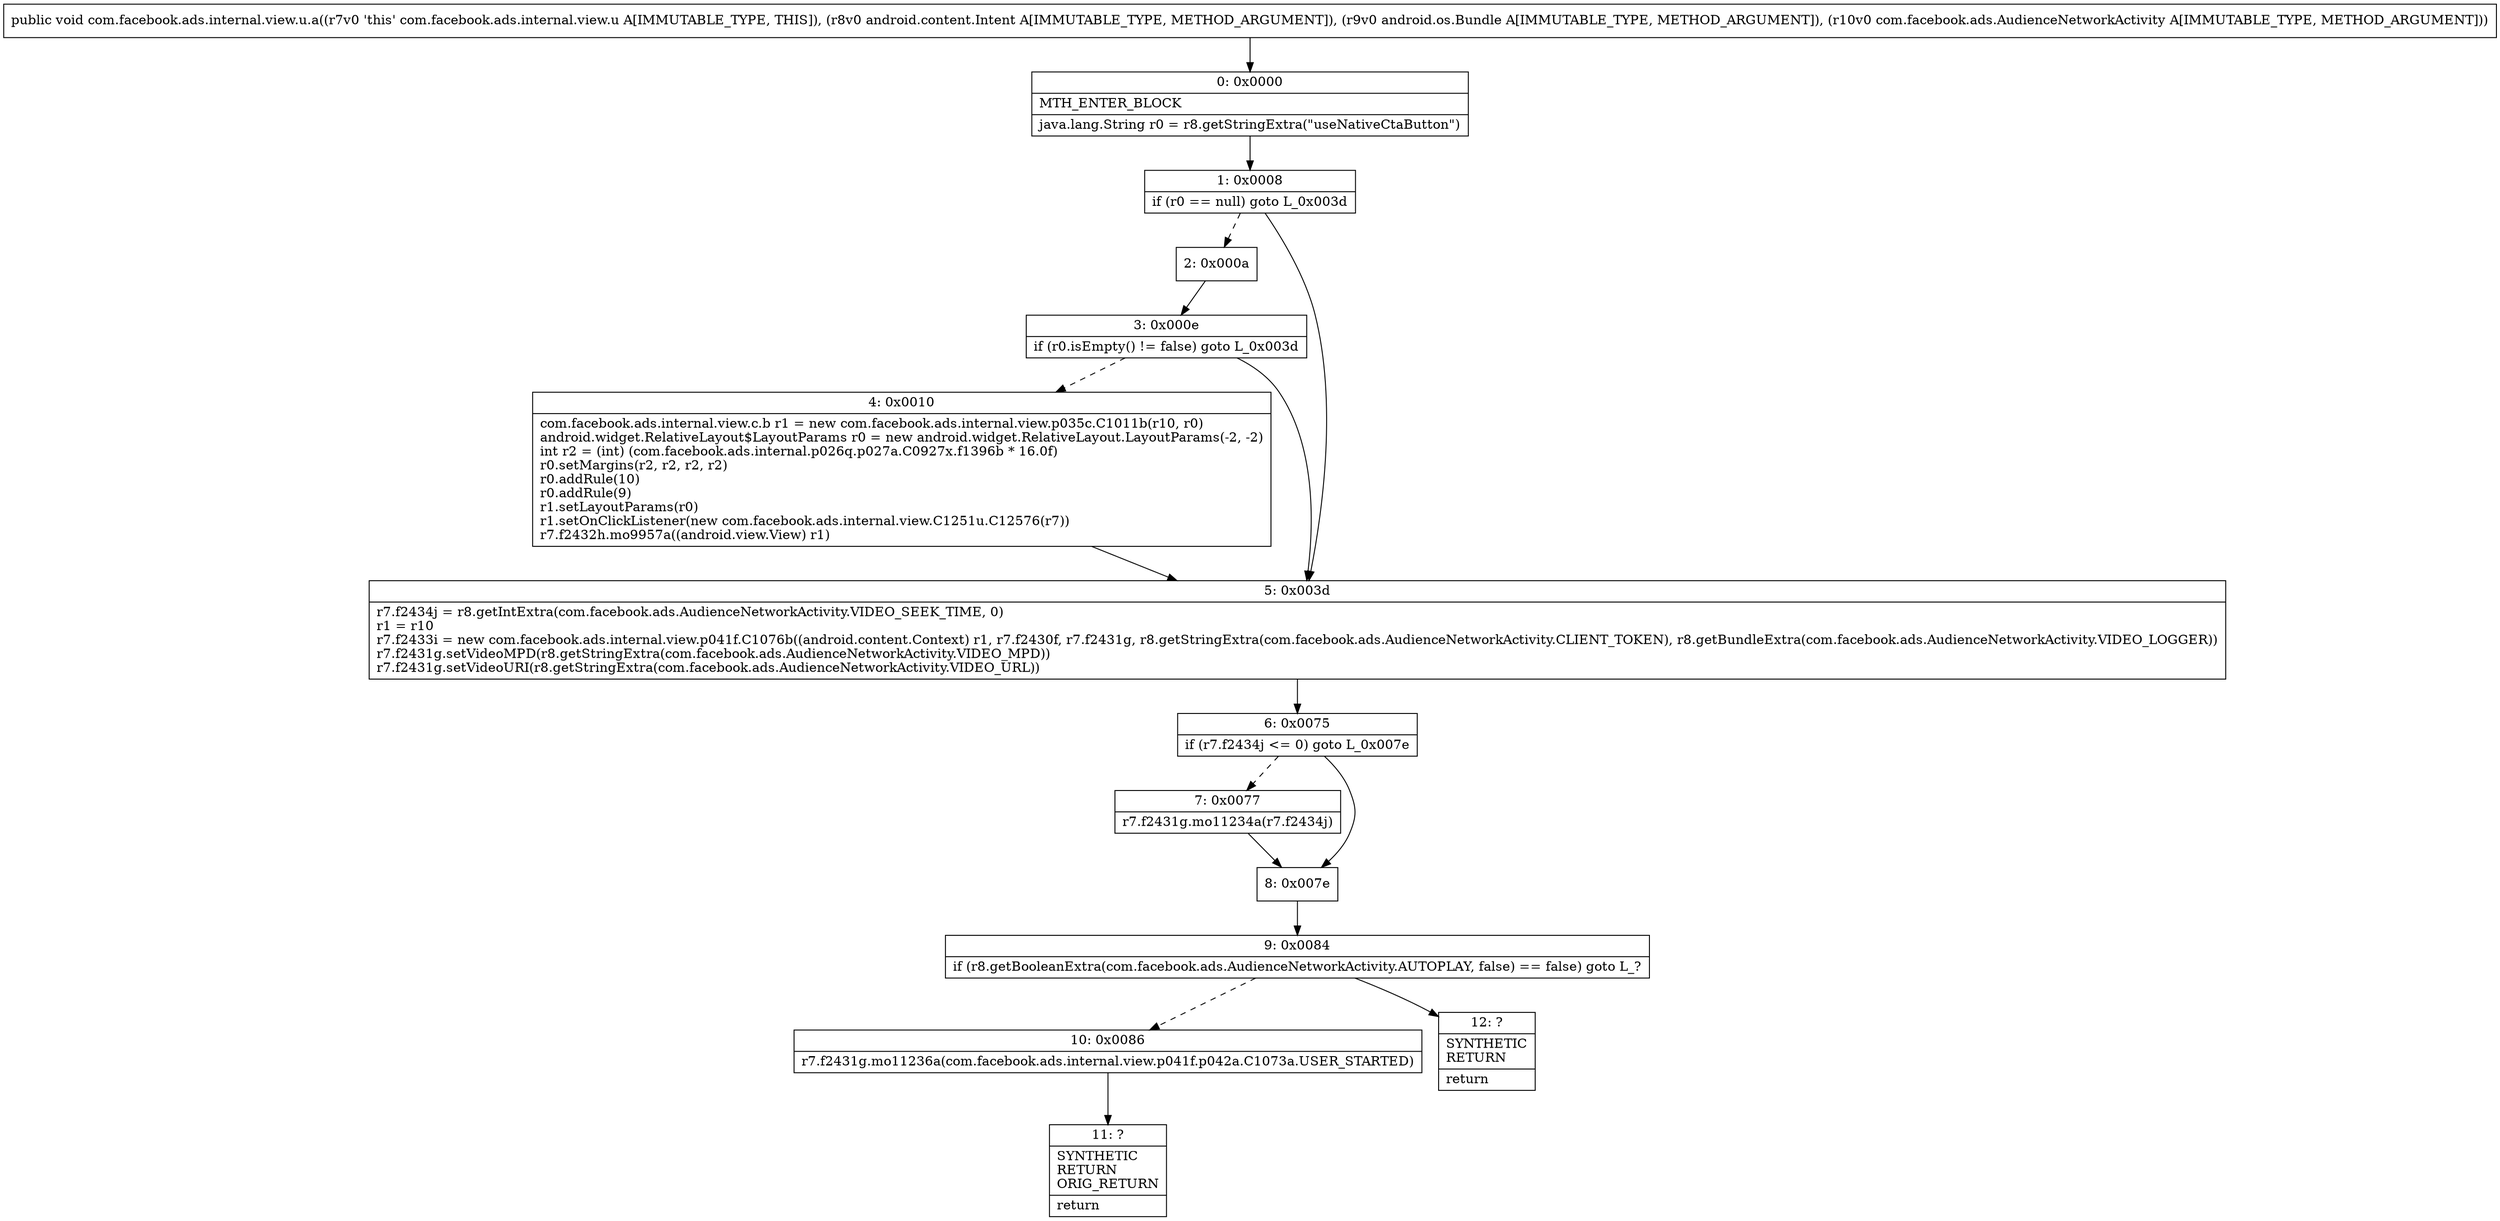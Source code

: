 digraph "CFG forcom.facebook.ads.internal.view.u.a(Landroid\/content\/Intent;Landroid\/os\/Bundle;Lcom\/facebook\/ads\/AudienceNetworkActivity;)V" {
Node_0 [shape=record,label="{0\:\ 0x0000|MTH_ENTER_BLOCK\l|java.lang.String r0 = r8.getStringExtra(\"useNativeCtaButton\")\l}"];
Node_1 [shape=record,label="{1\:\ 0x0008|if (r0 == null) goto L_0x003d\l}"];
Node_2 [shape=record,label="{2\:\ 0x000a}"];
Node_3 [shape=record,label="{3\:\ 0x000e|if (r0.isEmpty() != false) goto L_0x003d\l}"];
Node_4 [shape=record,label="{4\:\ 0x0010|com.facebook.ads.internal.view.c.b r1 = new com.facebook.ads.internal.view.p035c.C1011b(r10, r0)\landroid.widget.RelativeLayout$LayoutParams r0 = new android.widget.RelativeLayout.LayoutParams(\-2, \-2)\lint r2 = (int) (com.facebook.ads.internal.p026q.p027a.C0927x.f1396b * 16.0f)\lr0.setMargins(r2, r2, r2, r2)\lr0.addRule(10)\lr0.addRule(9)\lr1.setLayoutParams(r0)\lr1.setOnClickListener(new com.facebook.ads.internal.view.C1251u.C12576(r7))\lr7.f2432h.mo9957a((android.view.View) r1)\l}"];
Node_5 [shape=record,label="{5\:\ 0x003d|r7.f2434j = r8.getIntExtra(com.facebook.ads.AudienceNetworkActivity.VIDEO_SEEK_TIME, 0)\lr1 = r10\lr7.f2433i = new com.facebook.ads.internal.view.p041f.C1076b((android.content.Context) r1, r7.f2430f, r7.f2431g, r8.getStringExtra(com.facebook.ads.AudienceNetworkActivity.CLIENT_TOKEN), r8.getBundleExtra(com.facebook.ads.AudienceNetworkActivity.VIDEO_LOGGER))\lr7.f2431g.setVideoMPD(r8.getStringExtra(com.facebook.ads.AudienceNetworkActivity.VIDEO_MPD))\lr7.f2431g.setVideoURI(r8.getStringExtra(com.facebook.ads.AudienceNetworkActivity.VIDEO_URL))\l}"];
Node_6 [shape=record,label="{6\:\ 0x0075|if (r7.f2434j \<= 0) goto L_0x007e\l}"];
Node_7 [shape=record,label="{7\:\ 0x0077|r7.f2431g.mo11234a(r7.f2434j)\l}"];
Node_8 [shape=record,label="{8\:\ 0x007e}"];
Node_9 [shape=record,label="{9\:\ 0x0084|if (r8.getBooleanExtra(com.facebook.ads.AudienceNetworkActivity.AUTOPLAY, false) == false) goto L_?\l}"];
Node_10 [shape=record,label="{10\:\ 0x0086|r7.f2431g.mo11236a(com.facebook.ads.internal.view.p041f.p042a.C1073a.USER_STARTED)\l}"];
Node_11 [shape=record,label="{11\:\ ?|SYNTHETIC\lRETURN\lORIG_RETURN\l|return\l}"];
Node_12 [shape=record,label="{12\:\ ?|SYNTHETIC\lRETURN\l|return\l}"];
MethodNode[shape=record,label="{public void com.facebook.ads.internal.view.u.a((r7v0 'this' com.facebook.ads.internal.view.u A[IMMUTABLE_TYPE, THIS]), (r8v0 android.content.Intent A[IMMUTABLE_TYPE, METHOD_ARGUMENT]), (r9v0 android.os.Bundle A[IMMUTABLE_TYPE, METHOD_ARGUMENT]), (r10v0 com.facebook.ads.AudienceNetworkActivity A[IMMUTABLE_TYPE, METHOD_ARGUMENT])) }"];
MethodNode -> Node_0;
Node_0 -> Node_1;
Node_1 -> Node_2[style=dashed];
Node_1 -> Node_5;
Node_2 -> Node_3;
Node_3 -> Node_4[style=dashed];
Node_3 -> Node_5;
Node_4 -> Node_5;
Node_5 -> Node_6;
Node_6 -> Node_7[style=dashed];
Node_6 -> Node_8;
Node_7 -> Node_8;
Node_8 -> Node_9;
Node_9 -> Node_10[style=dashed];
Node_9 -> Node_12;
Node_10 -> Node_11;
}

